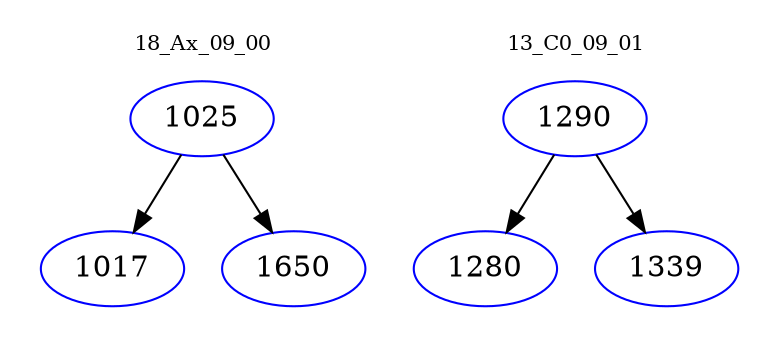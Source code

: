 digraph{
subgraph cluster_0 {
color = white
label = "18_Ax_09_00";
fontsize=10;
T0_1025 [label="1025", color="blue"]
T0_1025 -> T0_1017 [color="black"]
T0_1017 [label="1017", color="blue"]
T0_1025 -> T0_1650 [color="black"]
T0_1650 [label="1650", color="blue"]
}
subgraph cluster_1 {
color = white
label = "13_C0_09_01";
fontsize=10;
T1_1290 [label="1290", color="blue"]
T1_1290 -> T1_1280 [color="black"]
T1_1280 [label="1280", color="blue"]
T1_1290 -> T1_1339 [color="black"]
T1_1339 [label="1339", color="blue"]
}
}

